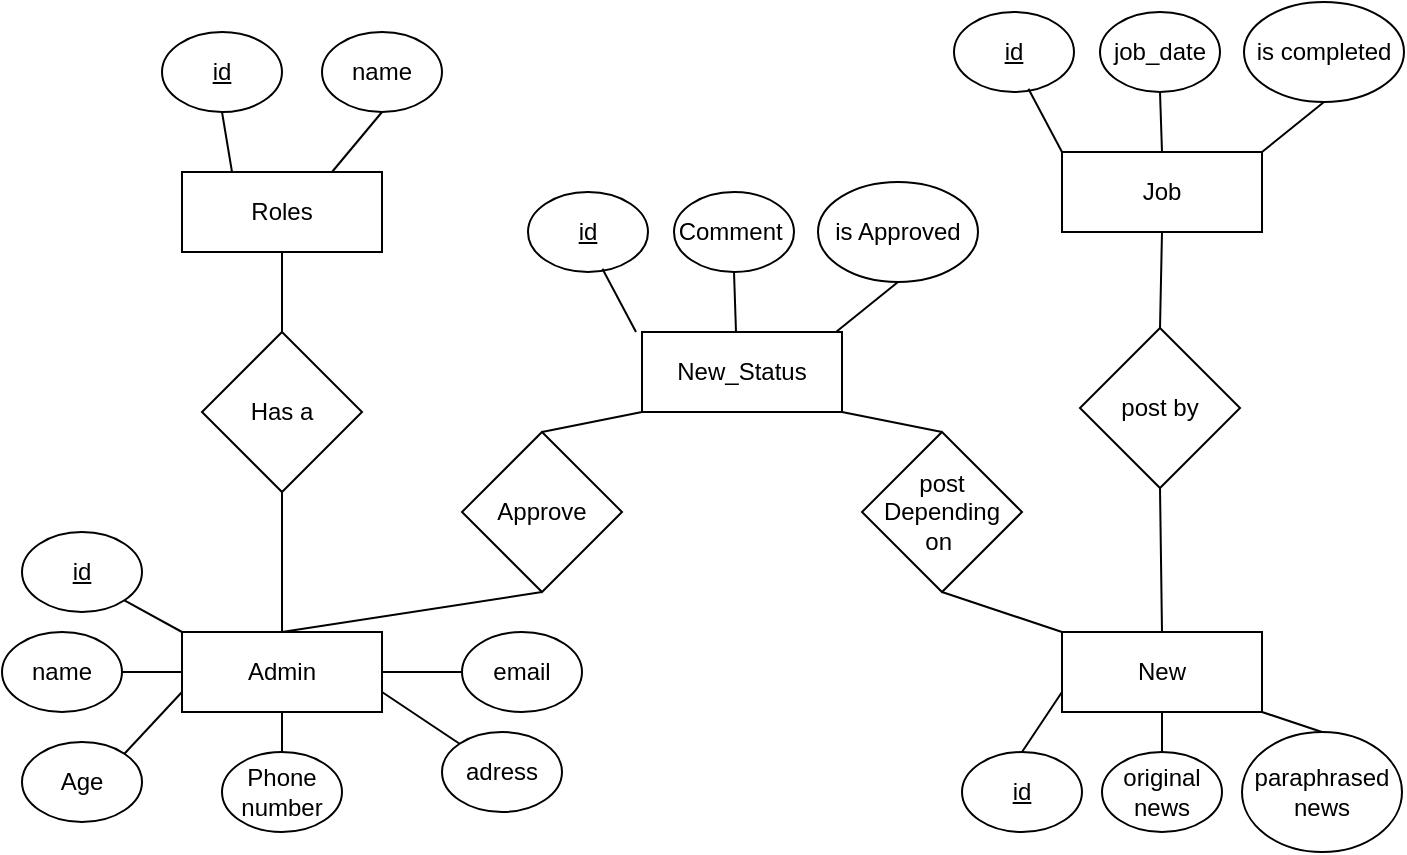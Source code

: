 <mxfile version="22.1.7" type="github">
  <diagram id="R2lEEEUBdFMjLlhIrx00" name="Page-1">
    <mxGraphModel dx="1050" dy="522" grid="1" gridSize="10" guides="1" tooltips="1" connect="1" arrows="1" fold="1" page="1" pageScale="1" pageWidth="850" pageHeight="1100" math="0" shadow="0" extFonts="Permanent Marker^https://fonts.googleapis.com/css?family=Permanent+Marker">
      <root>
        <mxCell id="0" />
        <mxCell id="1" parent="0" />
        <mxCell id="Edilqx2-JXnwH8jW_r8P-4" value="Roles" style="rounded=0;whiteSpace=wrap;html=1;" vertex="1" parent="1">
          <mxGeometry x="140" y="110" width="100" height="40" as="geometry" />
        </mxCell>
        <mxCell id="Edilqx2-JXnwH8jW_r8P-7" value="&lt;u&gt;id&lt;/u&gt;" style="ellipse;whiteSpace=wrap;html=1;" vertex="1" parent="1">
          <mxGeometry x="60" y="290" width="60" height="40" as="geometry" />
        </mxCell>
        <mxCell id="Edilqx2-JXnwH8jW_r8P-8" value="name" style="ellipse;whiteSpace=wrap;html=1;" vertex="1" parent="1">
          <mxGeometry x="50" y="340" width="60" height="40" as="geometry" />
        </mxCell>
        <mxCell id="Edilqx2-JXnwH8jW_r8P-11" value="is completed" style="ellipse;whiteSpace=wrap;html=1;" vertex="1" parent="1">
          <mxGeometry x="671" y="25" width="80" height="50" as="geometry" />
        </mxCell>
        <mxCell id="Edilqx2-JXnwH8jW_r8P-12" value="&lt;u&gt;id&lt;/u&gt;" style="ellipse;whiteSpace=wrap;html=1;" vertex="1" parent="1">
          <mxGeometry x="526" y="30" width="60" height="40" as="geometry" />
        </mxCell>
        <mxCell id="Edilqx2-JXnwH8jW_r8P-13" value="Job" style="rounded=0;whiteSpace=wrap;html=1;" vertex="1" parent="1">
          <mxGeometry x="580" y="100" width="100" height="40" as="geometry" />
        </mxCell>
        <mxCell id="Edilqx2-JXnwH8jW_r8P-15" value="job_date" style="ellipse;whiteSpace=wrap;html=1;" vertex="1" parent="1">
          <mxGeometry x="599" y="30" width="60" height="40" as="geometry" />
        </mxCell>
        <mxCell id="Edilqx2-JXnwH8jW_r8P-18" value="New" style="rounded=0;whiteSpace=wrap;html=1;" vertex="1" parent="1">
          <mxGeometry x="580" y="340" width="100" height="40" as="geometry" />
        </mxCell>
        <mxCell id="Edilqx2-JXnwH8jW_r8P-19" value="Admin" style="rounded=0;whiteSpace=wrap;html=1;" vertex="1" parent="1">
          <mxGeometry x="140" y="340" width="100" height="40" as="geometry" />
        </mxCell>
        <mxCell id="Edilqx2-JXnwH8jW_r8P-21" value="&lt;u&gt;id&lt;/u&gt;" style="ellipse;whiteSpace=wrap;html=1;" vertex="1" parent="1">
          <mxGeometry x="530" y="400" width="60" height="40" as="geometry" />
        </mxCell>
        <mxCell id="Edilqx2-JXnwH8jW_r8P-22" value="original news" style="ellipse;whiteSpace=wrap;html=1;" vertex="1" parent="1">
          <mxGeometry x="600" y="400" width="60" height="40" as="geometry" />
        </mxCell>
        <mxCell id="Edilqx2-JXnwH8jW_r8P-23" value="paraphrased news" style="ellipse;whiteSpace=wrap;html=1;" vertex="1" parent="1">
          <mxGeometry x="670" y="390" width="80" height="60" as="geometry" />
        </mxCell>
        <mxCell id="Edilqx2-JXnwH8jW_r8P-25" value="New_Status" style="rounded=0;whiteSpace=wrap;html=1;" vertex="1" parent="1">
          <mxGeometry x="370" y="190" width="100" height="40" as="geometry" />
        </mxCell>
        <mxCell id="Edilqx2-JXnwH8jW_r8P-26" value="Has a" style="rhombus;whiteSpace=wrap;html=1;" vertex="1" parent="1">
          <mxGeometry x="150" y="190" width="80" height="80" as="geometry" />
        </mxCell>
        <mxCell id="Edilqx2-JXnwH8jW_r8P-27" value="post by" style="rhombus;whiteSpace=wrap;html=1;" vertex="1" parent="1">
          <mxGeometry x="589" y="188" width="80" height="80" as="geometry" />
        </mxCell>
        <mxCell id="Edilqx2-JXnwH8jW_r8P-40" value="adress" style="ellipse;whiteSpace=wrap;html=1;" vertex="1" parent="1">
          <mxGeometry x="270" y="390" width="60" height="40" as="geometry" />
        </mxCell>
        <mxCell id="Edilqx2-JXnwH8jW_r8P-42" value="email" style="ellipse;whiteSpace=wrap;html=1;" vertex="1" parent="1">
          <mxGeometry x="280" y="340" width="60" height="40" as="geometry" />
        </mxCell>
        <mxCell id="Edilqx2-JXnwH8jW_r8P-47" value="Phone number" style="ellipse;whiteSpace=wrap;html=1;" vertex="1" parent="1">
          <mxGeometry x="160" y="400" width="60" height="40" as="geometry" />
        </mxCell>
        <mxCell id="Edilqx2-JXnwH8jW_r8P-49" value="Age" style="ellipse;whiteSpace=wrap;html=1;" vertex="1" parent="1">
          <mxGeometry x="60" y="395" width="60" height="40" as="geometry" />
        </mxCell>
        <mxCell id="Edilqx2-JXnwH8jW_r8P-51" value="&lt;u&gt;id&lt;/u&gt;" style="ellipse;whiteSpace=wrap;html=1;" vertex="1" parent="1">
          <mxGeometry x="130" y="40" width="60" height="40" as="geometry" />
        </mxCell>
        <mxCell id="Edilqx2-JXnwH8jW_r8P-52" value="name" style="ellipse;whiteSpace=wrap;html=1;" vertex="1" parent="1">
          <mxGeometry x="210" y="40" width="60" height="40" as="geometry" />
        </mxCell>
        <mxCell id="Edilqx2-JXnwH8jW_r8P-54" value="" style="endArrow=none;html=1;rounded=0;exitX=1;exitY=0.5;exitDx=0;exitDy=0;entryX=0;entryY=0.5;entryDx=0;entryDy=0;" edge="1" parent="1" source="Edilqx2-JXnwH8jW_r8P-19" target="Edilqx2-JXnwH8jW_r8P-42">
          <mxGeometry width="50" height="50" relative="1" as="geometry">
            <mxPoint x="360" y="250" as="sourcePoint" />
            <mxPoint x="410" y="200" as="targetPoint" />
          </mxGeometry>
        </mxCell>
        <mxCell id="Edilqx2-JXnwH8jW_r8P-56" value="" style="endArrow=none;html=1;rounded=0;exitX=1;exitY=0.75;exitDx=0;exitDy=0;entryX=0;entryY=0;entryDx=0;entryDy=0;" edge="1" parent="1" source="Edilqx2-JXnwH8jW_r8P-19" target="Edilqx2-JXnwH8jW_r8P-40">
          <mxGeometry width="50" height="50" relative="1" as="geometry">
            <mxPoint x="250" y="370" as="sourcePoint" />
            <mxPoint x="290" y="370" as="targetPoint" />
          </mxGeometry>
        </mxCell>
        <mxCell id="Edilqx2-JXnwH8jW_r8P-57" value="" style="endArrow=none;html=1;rounded=0;exitX=0.5;exitY=1;exitDx=0;exitDy=0;" edge="1" parent="1" source="Edilqx2-JXnwH8jW_r8P-19" target="Edilqx2-JXnwH8jW_r8P-47">
          <mxGeometry width="50" height="50" relative="1" as="geometry">
            <mxPoint x="260" y="380" as="sourcePoint" />
            <mxPoint x="300" y="380" as="targetPoint" />
          </mxGeometry>
        </mxCell>
        <mxCell id="Edilqx2-JXnwH8jW_r8P-58" value="" style="endArrow=none;html=1;rounded=0;exitX=1;exitY=0.5;exitDx=0;exitDy=0;entryX=0;entryY=0.5;entryDx=0;entryDy=0;" edge="1" parent="1" source="Edilqx2-JXnwH8jW_r8P-8" target="Edilqx2-JXnwH8jW_r8P-19">
          <mxGeometry width="50" height="50" relative="1" as="geometry">
            <mxPoint x="100" y="379" as="sourcePoint" />
            <mxPoint x="140" y="379.5" as="targetPoint" />
          </mxGeometry>
        </mxCell>
        <mxCell id="Edilqx2-JXnwH8jW_r8P-59" value="" style="endArrow=none;html=1;rounded=0;exitX=1;exitY=1;exitDx=0;exitDy=0;entryX=0;entryY=0;entryDx=0;entryDy=0;" edge="1" parent="1" source="Edilqx2-JXnwH8jW_r8P-7" target="Edilqx2-JXnwH8jW_r8P-19">
          <mxGeometry width="50" height="50" relative="1" as="geometry">
            <mxPoint x="120" y="329" as="sourcePoint" />
            <mxPoint x="160" y="329" as="targetPoint" />
          </mxGeometry>
        </mxCell>
        <mxCell id="Edilqx2-JXnwH8jW_r8P-60" value="" style="endArrow=none;html=1;rounded=0;exitX=1;exitY=0;exitDx=0;exitDy=0;entryX=0;entryY=0.75;entryDx=0;entryDy=0;" edge="1" parent="1" source="Edilqx2-JXnwH8jW_r8P-49" target="Edilqx2-JXnwH8jW_r8P-19">
          <mxGeometry width="50" height="50" relative="1" as="geometry">
            <mxPoint x="230" y="435" as="sourcePoint" />
            <mxPoint x="270" y="435" as="targetPoint" />
          </mxGeometry>
        </mxCell>
        <mxCell id="Edilqx2-JXnwH8jW_r8P-61" value="" style="endArrow=none;html=1;rounded=0;exitX=0;exitY=0.75;exitDx=0;exitDy=0;entryX=0.5;entryY=0;entryDx=0;entryDy=0;" edge="1" parent="1" source="Edilqx2-JXnwH8jW_r8P-18" target="Edilqx2-JXnwH8jW_r8P-21">
          <mxGeometry width="50" height="50" relative="1" as="geometry">
            <mxPoint x="300" y="470" as="sourcePoint" />
            <mxPoint x="340" y="470" as="targetPoint" />
          </mxGeometry>
        </mxCell>
        <mxCell id="Edilqx2-JXnwH8jW_r8P-62" value="" style="endArrow=none;html=1;rounded=0;exitX=0.5;exitY=0;exitDx=0;exitDy=0;entryX=0.5;entryY=1;entryDx=0;entryDy=0;" edge="1" parent="1" source="Edilqx2-JXnwH8jW_r8P-22" target="Edilqx2-JXnwH8jW_r8P-18">
          <mxGeometry width="50" height="50" relative="1" as="geometry">
            <mxPoint x="310" y="480" as="sourcePoint" />
            <mxPoint x="350" y="480" as="targetPoint" />
          </mxGeometry>
        </mxCell>
        <mxCell id="Edilqx2-JXnwH8jW_r8P-63" value="" style="endArrow=none;html=1;rounded=0;exitX=1;exitY=1;exitDx=0;exitDy=0;entryX=0.5;entryY=0;entryDx=0;entryDy=0;" edge="1" parent="1" source="Edilqx2-JXnwH8jW_r8P-18" target="Edilqx2-JXnwH8jW_r8P-23">
          <mxGeometry width="50" height="50" relative="1" as="geometry">
            <mxPoint x="320" y="490" as="sourcePoint" />
            <mxPoint x="350" y="490" as="targetPoint" />
          </mxGeometry>
        </mxCell>
        <mxCell id="Edilqx2-JXnwH8jW_r8P-64" value="" style="endArrow=none;html=1;rounded=0;exitX=0.62;exitY=0.96;exitDx=0;exitDy=0;entryX=0;entryY=0;entryDx=0;entryDy=0;exitPerimeter=0;" edge="1" parent="1" source="Edilqx2-JXnwH8jW_r8P-12" target="Edilqx2-JXnwH8jW_r8P-13">
          <mxGeometry width="50" height="50" relative="1" as="geometry">
            <mxPoint x="330" y="450" as="sourcePoint" />
            <mxPoint x="370" y="450" as="targetPoint" />
          </mxGeometry>
        </mxCell>
        <mxCell id="Edilqx2-JXnwH8jW_r8P-66" value="" style="endArrow=none;html=1;rounded=0;exitX=0.5;exitY=0;exitDx=0;exitDy=0;entryX=0.5;entryY=1;entryDx=0;entryDy=0;" edge="1" parent="1" source="Edilqx2-JXnwH8jW_r8P-13" target="Edilqx2-JXnwH8jW_r8P-15">
          <mxGeometry width="50" height="50" relative="1" as="geometry">
            <mxPoint x="340" y="460" as="sourcePoint" />
            <mxPoint x="380" y="460" as="targetPoint" />
          </mxGeometry>
        </mxCell>
        <mxCell id="Edilqx2-JXnwH8jW_r8P-67" value="" style="endArrow=none;html=1;rounded=0;exitX=0.5;exitY=1;exitDx=0;exitDy=0;entryX=0.25;entryY=0;entryDx=0;entryDy=0;" edge="1" parent="1" source="Edilqx2-JXnwH8jW_r8P-51" target="Edilqx2-JXnwH8jW_r8P-4">
          <mxGeometry width="50" height="50" relative="1" as="geometry">
            <mxPoint x="405" y="75" as="sourcePoint" />
            <mxPoint x="445" y="75" as="targetPoint" />
          </mxGeometry>
        </mxCell>
        <mxCell id="Edilqx2-JXnwH8jW_r8P-68" value="" style="endArrow=none;html=1;rounded=0;exitX=0.75;exitY=0;exitDx=0;exitDy=0;entryX=0.5;entryY=1;entryDx=0;entryDy=0;" edge="1" parent="1" source="Edilqx2-JXnwH8jW_r8P-4" target="Edilqx2-JXnwH8jW_r8P-52">
          <mxGeometry width="50" height="50" relative="1" as="geometry">
            <mxPoint x="415" y="85" as="sourcePoint" />
            <mxPoint x="455" y="85" as="targetPoint" />
          </mxGeometry>
        </mxCell>
        <mxCell id="Edilqx2-JXnwH8jW_r8P-71" value="" style="endArrow=none;html=1;rounded=0;exitX=1;exitY=0;exitDx=0;exitDy=0;entryX=0.5;entryY=1;entryDx=0;entryDy=0;" edge="1" parent="1" source="Edilqx2-JXnwH8jW_r8P-13" target="Edilqx2-JXnwH8jW_r8P-11">
          <mxGeometry width="50" height="50" relative="1" as="geometry">
            <mxPoint x="445" y="115" as="sourcePoint" />
            <mxPoint x="485" y="115" as="targetPoint" />
          </mxGeometry>
        </mxCell>
        <mxCell id="Edilqx2-JXnwH8jW_r8P-73" value="&lt;u&gt;id&lt;/u&gt;" style="ellipse;whiteSpace=wrap;html=1;" vertex="1" parent="1">
          <mxGeometry x="313" y="120" width="60" height="40" as="geometry" />
        </mxCell>
        <mxCell id="Edilqx2-JXnwH8jW_r8P-74" value="Comment&amp;nbsp;" style="ellipse;whiteSpace=wrap;html=1;" vertex="1" parent="1">
          <mxGeometry x="386" y="120" width="60" height="40" as="geometry" />
        </mxCell>
        <mxCell id="Edilqx2-JXnwH8jW_r8P-75" value="is Approved" style="ellipse;whiteSpace=wrap;html=1;" vertex="1" parent="1">
          <mxGeometry x="458" y="115" width="80" height="50" as="geometry" />
        </mxCell>
        <mxCell id="Edilqx2-JXnwH8jW_r8P-76" value="" style="endArrow=none;html=1;rounded=0;exitX=1;exitY=0;exitDx=0;exitDy=0;entryX=0.5;entryY=1;entryDx=0;entryDy=0;" edge="1" target="Edilqx2-JXnwH8jW_r8P-75" parent="1">
          <mxGeometry width="50" height="50" relative="1" as="geometry">
            <mxPoint x="467" y="190" as="sourcePoint" />
            <mxPoint x="272" y="205" as="targetPoint" />
          </mxGeometry>
        </mxCell>
        <mxCell id="Edilqx2-JXnwH8jW_r8P-77" value="" style="endArrow=none;html=1;rounded=0;exitX=0.5;exitY=0;exitDx=0;exitDy=0;entryX=0.5;entryY=1;entryDx=0;entryDy=0;" edge="1" target="Edilqx2-JXnwH8jW_r8P-74" parent="1">
          <mxGeometry width="50" height="50" relative="1" as="geometry">
            <mxPoint x="417" y="190" as="sourcePoint" />
            <mxPoint x="167" y="550" as="targetPoint" />
          </mxGeometry>
        </mxCell>
        <mxCell id="Edilqx2-JXnwH8jW_r8P-78" value="" style="endArrow=none;html=1;rounded=0;exitX=0.62;exitY=0.96;exitDx=0;exitDy=0;entryX=0;entryY=0;entryDx=0;entryDy=0;exitPerimeter=0;" edge="1" source="Edilqx2-JXnwH8jW_r8P-73" parent="1">
          <mxGeometry width="50" height="50" relative="1" as="geometry">
            <mxPoint x="117" y="540" as="sourcePoint" />
            <mxPoint x="367" y="190" as="targetPoint" />
          </mxGeometry>
        </mxCell>
        <mxCell id="Edilqx2-JXnwH8jW_r8P-79" value="Approve" style="rhombus;whiteSpace=wrap;html=1;" vertex="1" parent="1">
          <mxGeometry x="280" y="240" width="80" height="80" as="geometry" />
        </mxCell>
        <mxCell id="Edilqx2-JXnwH8jW_r8P-80" value="post Depending on&amp;nbsp;" style="rhombus;whiteSpace=wrap;html=1;" vertex="1" parent="1">
          <mxGeometry x="480" y="240" width="80" height="80" as="geometry" />
        </mxCell>
        <mxCell id="Edilqx2-JXnwH8jW_r8P-82" value="" style="endArrow=none;html=1;rounded=0;entryX=0;entryY=1;entryDx=0;entryDy=0;exitX=0.5;exitY=0;exitDx=0;exitDy=0;" edge="1" parent="1" source="Edilqx2-JXnwH8jW_r8P-79" target="Edilqx2-JXnwH8jW_r8P-25">
          <mxGeometry width="50" height="50" relative="1" as="geometry">
            <mxPoint x="360" y="250" as="sourcePoint" />
            <mxPoint x="410" y="200" as="targetPoint" />
          </mxGeometry>
        </mxCell>
        <mxCell id="Edilqx2-JXnwH8jW_r8P-83" value="" style="endArrow=none;html=1;rounded=0;entryX=0.5;entryY=1;entryDx=0;entryDy=0;exitX=0.5;exitY=0;exitDx=0;exitDy=0;" edge="1" parent="1" source="Edilqx2-JXnwH8jW_r8P-19" target="Edilqx2-JXnwH8jW_r8P-79">
          <mxGeometry width="50" height="50" relative="1" as="geometry">
            <mxPoint x="330" y="250" as="sourcePoint" />
            <mxPoint x="380" y="240" as="targetPoint" />
          </mxGeometry>
        </mxCell>
        <mxCell id="Edilqx2-JXnwH8jW_r8P-84" value="" style="endArrow=none;html=1;rounded=0;entryX=0.5;entryY=0;entryDx=0;entryDy=0;" edge="1" parent="1" source="Edilqx2-JXnwH8jW_r8P-26" target="Edilqx2-JXnwH8jW_r8P-19">
          <mxGeometry width="50" height="50" relative="1" as="geometry">
            <mxPoint x="340" y="260" as="sourcePoint" />
            <mxPoint x="390" y="250" as="targetPoint" />
          </mxGeometry>
        </mxCell>
        <mxCell id="Edilqx2-JXnwH8jW_r8P-85" value="" style="endArrow=none;html=1;rounded=0;exitX=0.5;exitY=1;exitDx=0;exitDy=0;" edge="1" parent="1" source="Edilqx2-JXnwH8jW_r8P-4" target="Edilqx2-JXnwH8jW_r8P-26">
          <mxGeometry width="50" height="50" relative="1" as="geometry">
            <mxPoint x="350" y="270" as="sourcePoint" />
            <mxPoint x="400" y="260" as="targetPoint" />
          </mxGeometry>
        </mxCell>
        <mxCell id="Edilqx2-JXnwH8jW_r8P-86" value="" style="endArrow=none;html=1;rounded=0;exitX=1;exitY=1;exitDx=0;exitDy=0;entryX=0.5;entryY=0;entryDx=0;entryDy=0;" edge="1" parent="1" source="Edilqx2-JXnwH8jW_r8P-25" target="Edilqx2-JXnwH8jW_r8P-80">
          <mxGeometry width="50" height="50" relative="1" as="geometry">
            <mxPoint x="360" y="280" as="sourcePoint" />
            <mxPoint x="400" y="270" as="targetPoint" />
          </mxGeometry>
        </mxCell>
        <mxCell id="Edilqx2-JXnwH8jW_r8P-87" value="" style="endArrow=none;html=1;rounded=0;entryX=0;entryY=0;entryDx=0;entryDy=0;exitX=0.5;exitY=1;exitDx=0;exitDy=0;" edge="1" parent="1" source="Edilqx2-JXnwH8jW_r8P-80" target="Edilqx2-JXnwH8jW_r8P-18">
          <mxGeometry width="50" height="50" relative="1" as="geometry">
            <mxPoint x="530" y="320" as="sourcePoint" />
            <mxPoint x="640" y="280" as="targetPoint" />
          </mxGeometry>
        </mxCell>
        <mxCell id="Edilqx2-JXnwH8jW_r8P-88" value="" style="endArrow=none;html=1;rounded=0;exitX=0.5;exitY=1;exitDx=0;exitDy=0;entryX=0.5;entryY=0;entryDx=0;entryDy=0;" edge="1" parent="1" source="Edilqx2-JXnwH8jW_r8P-27" target="Edilqx2-JXnwH8jW_r8P-18">
          <mxGeometry width="50" height="50" relative="1" as="geometry">
            <mxPoint x="380" y="300" as="sourcePoint" />
            <mxPoint x="430" y="290" as="targetPoint" />
          </mxGeometry>
        </mxCell>
        <mxCell id="Edilqx2-JXnwH8jW_r8P-89" value="" style="endArrow=none;html=1;rounded=0;entryX=0.5;entryY=1;entryDx=0;entryDy=0;exitX=0.5;exitY=0;exitDx=0;exitDy=0;" edge="1" parent="1" source="Edilqx2-JXnwH8jW_r8P-27" target="Edilqx2-JXnwH8jW_r8P-13">
          <mxGeometry width="50" height="50" relative="1" as="geometry">
            <mxPoint x="390" y="310" as="sourcePoint" />
            <mxPoint x="440" y="300" as="targetPoint" />
          </mxGeometry>
        </mxCell>
      </root>
    </mxGraphModel>
  </diagram>
</mxfile>
